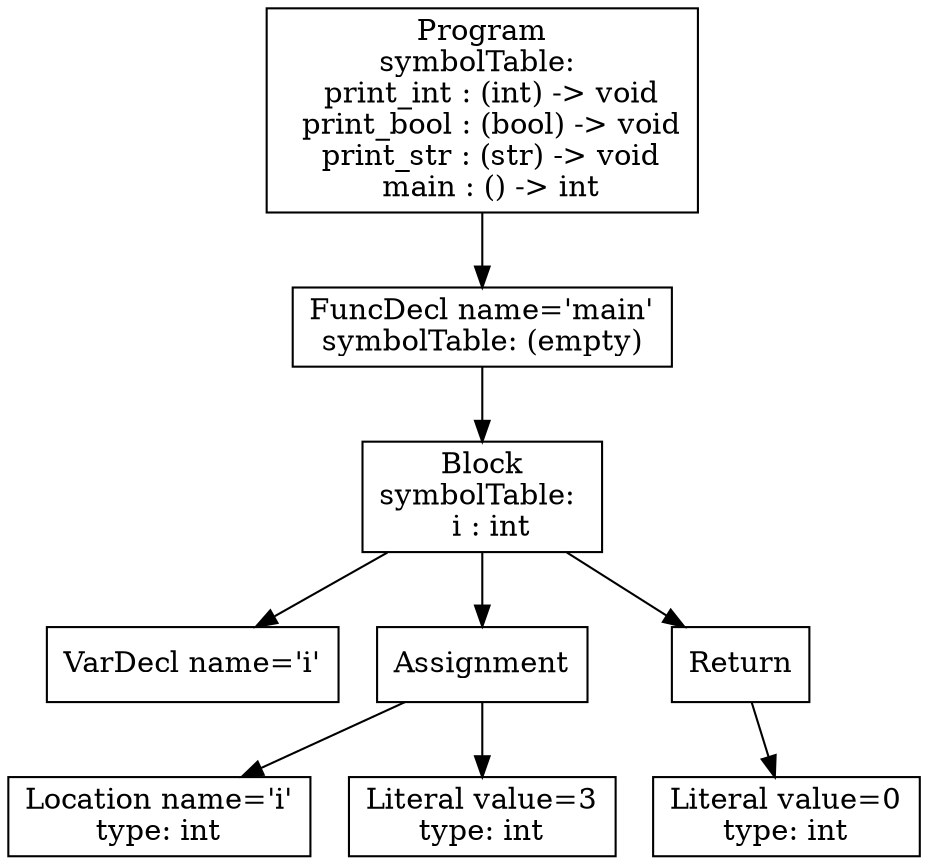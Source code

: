 digraph AST {
3 [shape=box, label="VarDecl name='i'"];
5 [shape=box, label="Location name='i'\ntype: int"];
6 [shape=box, label="Literal value=3\ntype: int"];
4 [shape=box, label="Assignment"];
4 -> 5;
4 -> 6;
8 [shape=box, label="Literal value=0\ntype: int"];
7 [shape=box, label="Return"];
7 -> 8;
2 [shape=box, label="Block\nsymbolTable: \n  i : int"];
2 -> 3;
2 -> 4;
2 -> 7;
1 [shape=box, label="FuncDecl name='main'\nsymbolTable: (empty)"];
1 -> 2;
0 [shape=box, label="Program\nsymbolTable: \n  print_int : (int) -> void\n  print_bool : (bool) -> void\n  print_str : (str) -> void\n  main : () -> int"];
0 -> 1;
}
